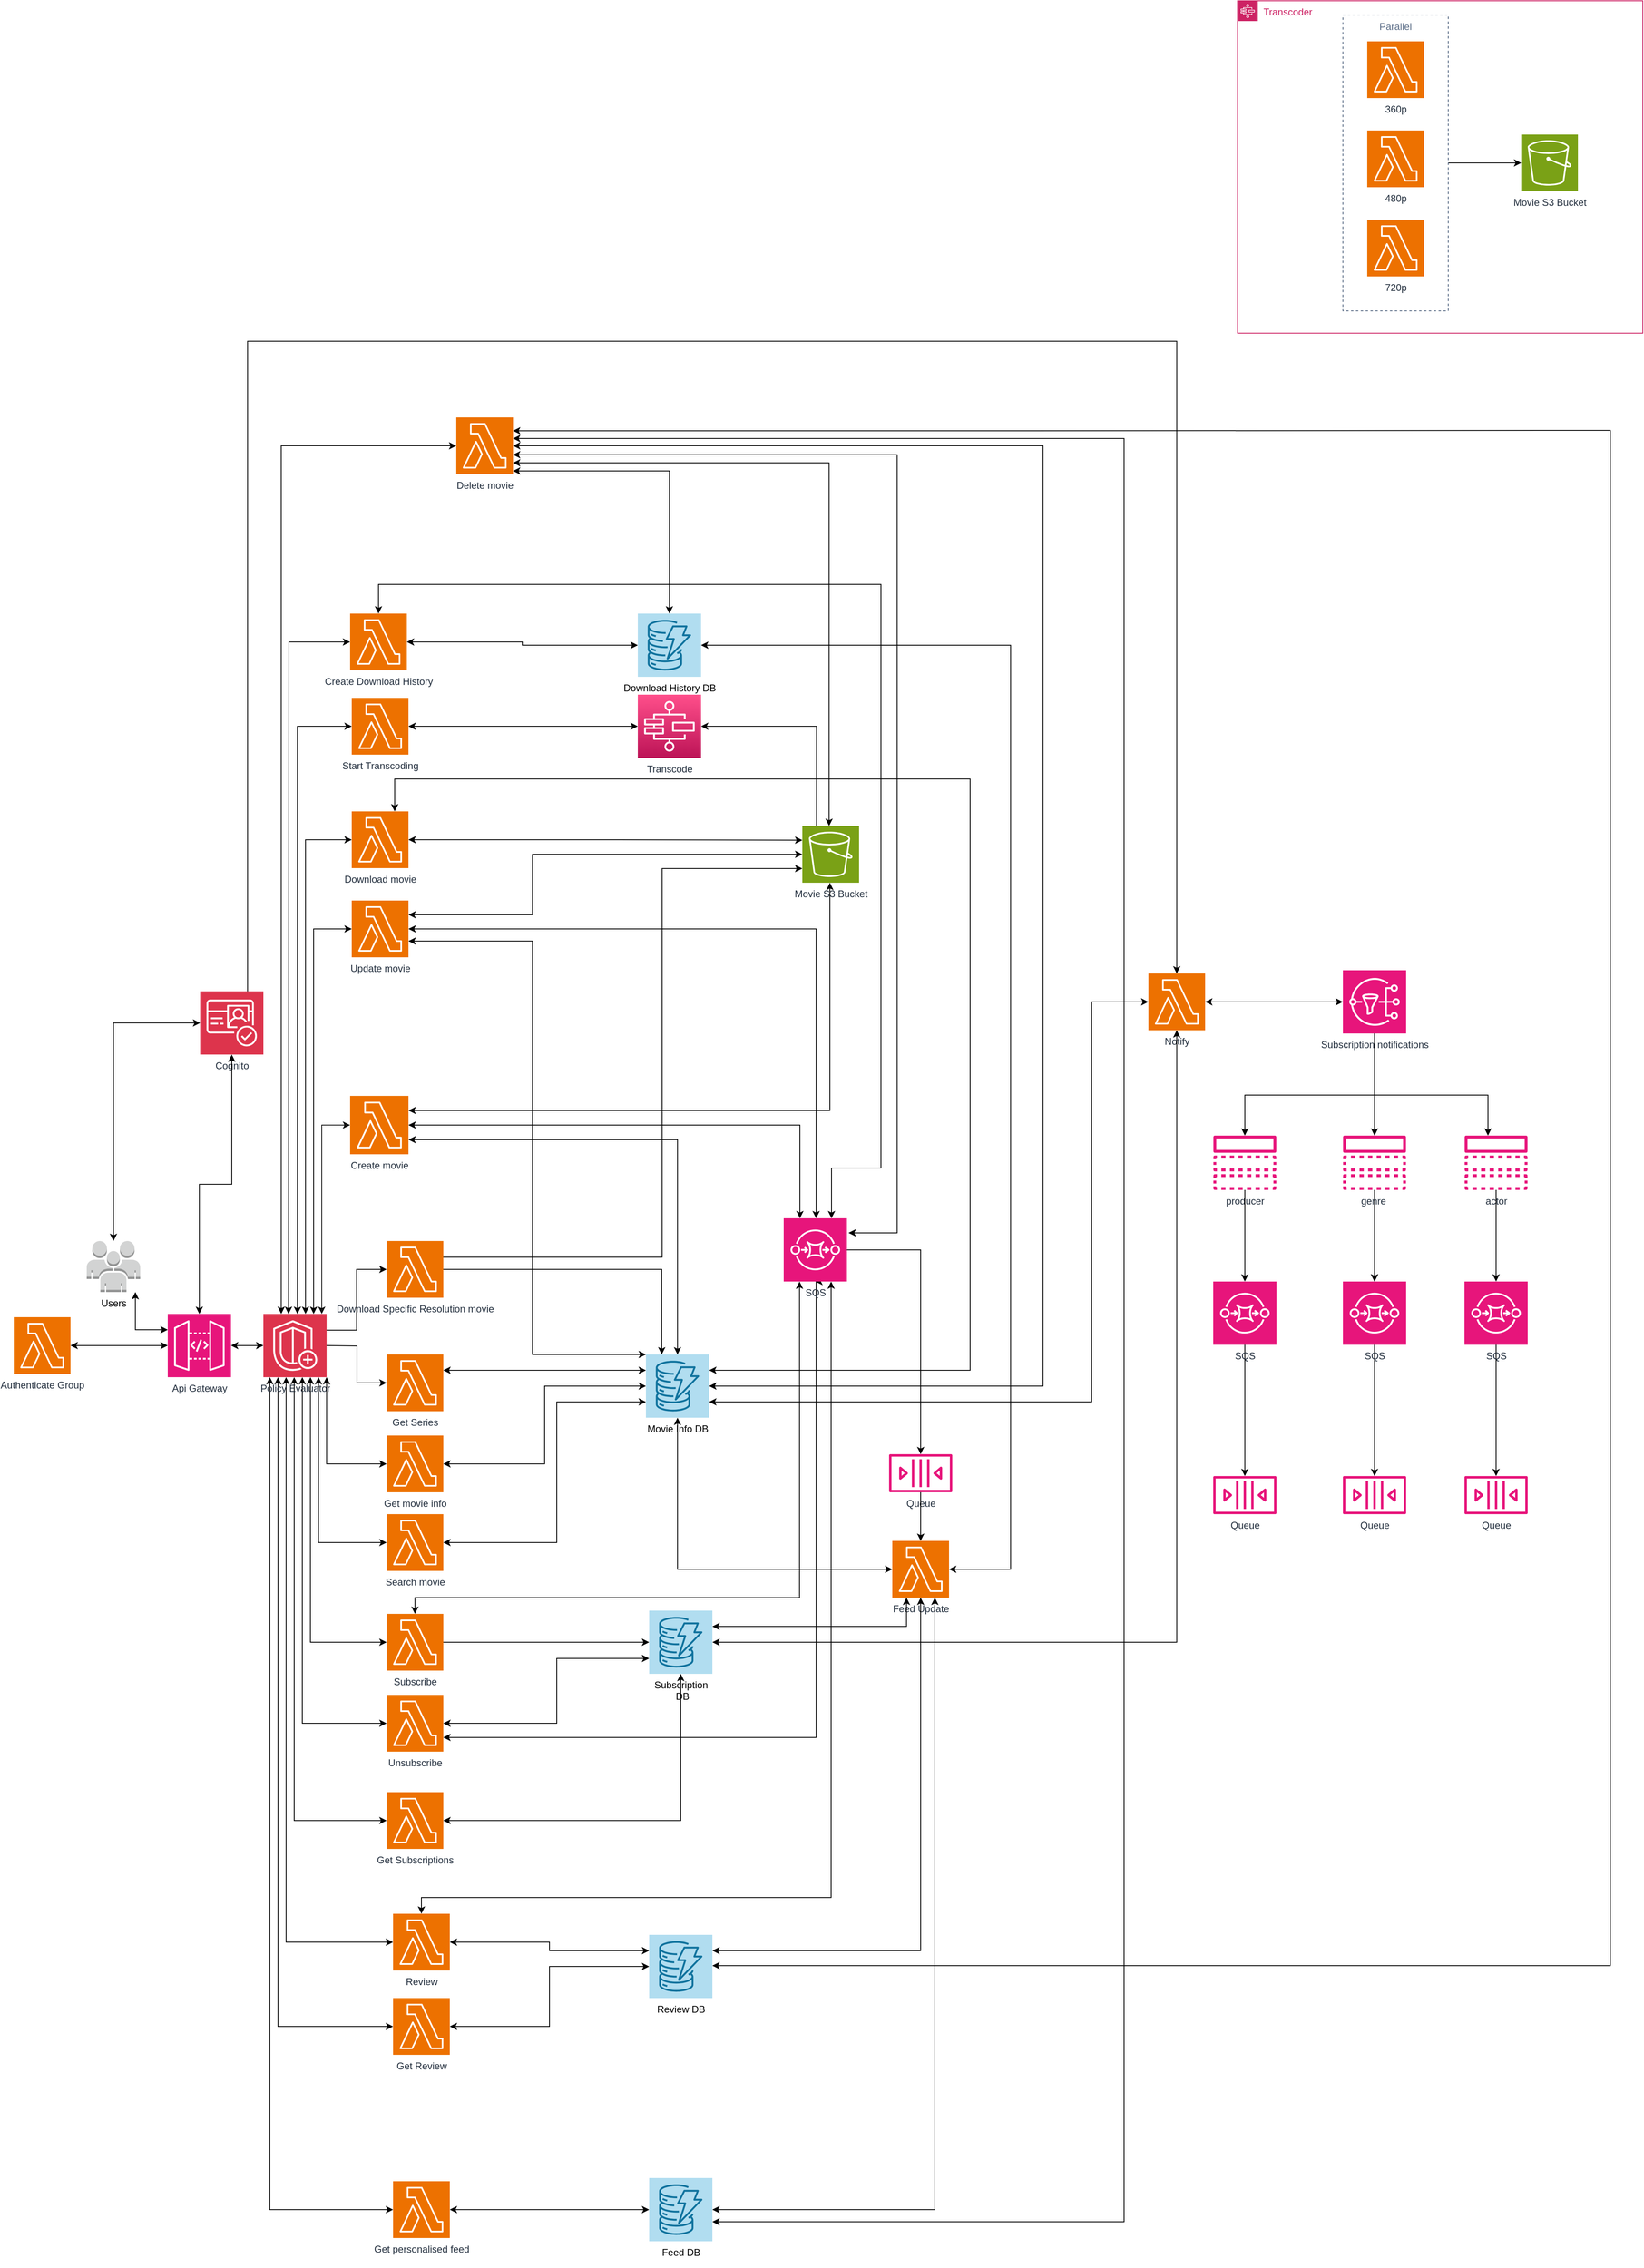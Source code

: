 <mxfile version="24.5.1" type="device">
  <diagram name="Page-1" id="I3D8JdV4a1cfTuDe-Ou9">
    <mxGraphModel dx="4753" dy="3178" grid="1" gridSize="10" guides="1" tooltips="1" connect="1" arrows="1" fold="1" page="1" pageScale="1" pageWidth="850" pageHeight="1100" math="0" shadow="0">
      <root>
        <mxCell id="0" />
        <mxCell id="1" parent="0" />
        <mxCell id="AcMXBGsKMKyD5ggL8cvy-1" style="edgeStyle=orthogonalEdgeStyle;rounded=0;orthogonalLoop=1;jettySize=auto;html=1;exitX=1;exitY=0.25;exitDx=0;exitDy=0;exitPerimeter=0;startArrow=classic;startFill=1;" parent="1" source="AcMXBGsKMKyD5ggL8cvy-3" target="AcMXBGsKMKyD5ggL8cvy-9" edge="1">
          <mxGeometry relative="1" as="geometry">
            <Array as="points">
              <mxPoint x="167" y="399" />
            </Array>
            <mxPoint x="167.0" y="381" as="sourcePoint" />
          </mxGeometry>
        </mxCell>
        <mxCell id="AcMXBGsKMKyD5ggL8cvy-3" value="Create movie" style="sketch=0;points=[[0,0,0],[0.25,0,0],[0.5,0,0],[0.75,0,0],[1,0,0],[0,1,0],[0.25,1,0],[0.5,1,0],[0.75,1,0],[1,1,0],[0,0.25,0],[0,0.5,0],[0,0.75,0],[1,0.25,0],[1,0.5,0],[1,0.75,0]];outlineConnect=0;fontColor=#232F3E;fillColor=#ED7100;strokeColor=#ffffff;dashed=0;verticalLabelPosition=bottom;verticalAlign=top;align=center;html=1;fontSize=12;fontStyle=0;aspect=fixed;shape=mxgraph.aws4.resourceIcon;resIcon=mxgraph.aws4.lambda;" parent="1" vertex="1">
          <mxGeometry x="-425" y="381" width="72" height="72" as="geometry" />
        </mxCell>
        <mxCell id="AcMXBGsKMKyD5ggL8cvy-5" value="Download movie" style="sketch=0;points=[[0,0,0],[0.25,0,0],[0.5,0,0],[0.75,0,0],[1,0,0],[0,1,0],[0.25,1,0],[0.5,1,0],[0.75,1,0],[1,1,0],[0,0.25,0],[0,0.5,0],[0,0.75,0],[1,0.25,0],[1,0.5,0],[1,0.75,0]];outlineConnect=0;fontColor=#232F3E;fillColor=#ED7100;strokeColor=#ffffff;dashed=0;verticalLabelPosition=bottom;verticalAlign=top;align=center;html=1;fontSize=12;fontStyle=0;aspect=fixed;shape=mxgraph.aws4.resourceIcon;resIcon=mxgraph.aws4.lambda;" parent="1" vertex="1">
          <mxGeometry x="-423" y="30" width="70" height="70" as="geometry" />
        </mxCell>
        <mxCell id="AcMXBGsKMKyD5ggL8cvy-6" value="Delete movie" style="sketch=0;points=[[0,0,0],[0.25,0,0],[0.5,0,0],[0.75,0,0],[1,0,0],[0,1,0],[0.25,1,0],[0.5,1,0],[0.75,1,0],[1,1,0],[0,0.25,0],[0,0.5,0],[0,0.75,0],[1,0.25,0],[1,0.5,0],[1,0.75,0]];outlineConnect=0;fontColor=#232F3E;fillColor=#ED7100;strokeColor=#ffffff;dashed=0;verticalLabelPosition=bottom;verticalAlign=top;align=center;html=1;fontSize=12;fontStyle=0;aspect=fixed;shape=mxgraph.aws4.resourceIcon;resIcon=mxgraph.aws4.lambda;" parent="1" vertex="1">
          <mxGeometry x="-294" y="-456" width="70" height="70" as="geometry" />
        </mxCell>
        <mxCell id="AcMXBGsKMKyD5ggL8cvy-7" value="Search movie" style="sketch=0;points=[[0,0,0],[0.25,0,0],[0.5,0,0],[0.75,0,0],[1,0,0],[0,1,0],[0.25,1,0],[0.5,1,0],[0.75,1,0],[1,1,0],[0,0.25,0],[0,0.5,0],[0,0.75,0],[1,0.25,0],[1,0.5,0],[1,0.75,0]];outlineConnect=0;fontColor=#232F3E;fillColor=#ED7100;strokeColor=#ffffff;dashed=0;verticalLabelPosition=bottom;verticalAlign=top;align=center;html=1;fontSize=12;fontStyle=0;aspect=fixed;shape=mxgraph.aws4.resourceIcon;resIcon=mxgraph.aws4.lambda;" parent="1" vertex="1">
          <mxGeometry x="-380" y="897" width="70" height="70" as="geometry" />
        </mxCell>
        <mxCell id="AcMXBGsKMKyD5ggL8cvy-8" style="edgeStyle=orthogonalEdgeStyle;rounded=0;orthogonalLoop=1;jettySize=auto;html=1;entryX=1;entryY=0.5;entryDx=0;entryDy=0;entryPerimeter=0;exitX=0.25;exitY=0;exitDx=0;exitDy=0;exitPerimeter=0;" parent="1" source="AcMXBGsKMKyD5ggL8cvy-9" target="AcMXBGsKMKyD5ggL8cvy-64" edge="1">
          <mxGeometry relative="1" as="geometry">
            <Array as="points" />
          </mxGeometry>
        </mxCell>
        <mxCell id="AcMXBGsKMKyD5ggL8cvy-9" value="Movie S3 Bucket&lt;div&gt;&lt;br&gt;&lt;/div&gt;" style="sketch=0;points=[[0,0,0],[0.25,0,0],[0.5,0,0],[0.75,0,0],[1,0,0],[0,1,0],[0.25,1,0],[0.5,1,0],[0.75,1,0],[1,1,0],[0,0.25,0],[0,0.5,0],[0,0.75,0],[1,0.25,0],[1,0.5,0],[1,0.75,0]];outlineConnect=0;fontColor=#232F3E;fillColor=#7AA116;strokeColor=#ffffff;dashed=0;verticalLabelPosition=bottom;verticalAlign=top;align=center;html=1;fontSize=12;fontStyle=0;aspect=fixed;shape=mxgraph.aws4.resourceIcon;resIcon=mxgraph.aws4.s3;" parent="1" vertex="1">
          <mxGeometry x="133" y="48" width="70" height="70" as="geometry" />
        </mxCell>
        <mxCell id="AcMXBGsKMKyD5ggL8cvy-10" style="edgeStyle=orthogonalEdgeStyle;rounded=0;orthogonalLoop=1;jettySize=auto;html=1;startArrow=classic;startFill=1;" parent="1" source="AcMXBGsKMKyD5ggL8cvy-11" target="AcMXBGsKMKyD5ggL8cvy-17" edge="1">
          <mxGeometry relative="1" as="geometry" />
        </mxCell>
        <mxCell id="AcMXBGsKMKyD5ggL8cvy-11" value="&lt;div&gt;Cognito&lt;/div&gt;" style="sketch=0;points=[[0,0,0],[0.25,0,0],[0.5,0,0],[0.75,0,0],[1,0,0],[0,1,0],[0.25,1,0],[0.5,1,0],[0.75,1,0],[1,1,0],[0,0.25,0],[0,0.5,0],[0,0.75,0],[1,0.25,0],[1,0.5,0],[1,0.75,0]];outlineConnect=0;fontColor=#232F3E;fillColor=#DD344C;strokeColor=#ffffff;dashed=0;verticalLabelPosition=bottom;verticalAlign=top;align=center;html=1;fontSize=12;fontStyle=0;aspect=fixed;shape=mxgraph.aws4.resourceIcon;resIcon=mxgraph.aws4.cognito;" parent="1" vertex="1">
          <mxGeometry x="-610" y="252" width="78" height="78" as="geometry" />
        </mxCell>
        <mxCell id="AcMXBGsKMKyD5ggL8cvy-12" value="Movie Info DB" style="sketch=0;points=[[0,0,0],[0.25,0,0],[0.5,0,0],[0.75,0,0],[1,0,0],[0,1,0],[0.25,1,0],[0.5,1,0],[0.75,1,0],[1,1,0],[0,0.25,0],[0,0.5,0],[0,0.75,0],[1,0.25,0],[1,0.5,0],[1,0.75,0]];outlineConnect=0;fillColor=#b1ddf0;strokeColor=#10739e;dashed=0;verticalLabelPosition=bottom;verticalAlign=top;align=center;html=1;fontSize=12;fontStyle=0;aspect=fixed;shape=mxgraph.aws4.resourceIcon;resIcon=mxgraph.aws4.dynamodb;" parent="1" vertex="1">
          <mxGeometry x="-60" y="700" width="78" height="78" as="geometry" />
        </mxCell>
        <mxCell id="AcMXBGsKMKyD5ggL8cvy-13" style="edgeStyle=orthogonalEdgeStyle;rounded=0;orthogonalLoop=1;jettySize=auto;html=1;startArrow=classic;startFill=1;exitX=0;exitY=0.25;exitDx=0;exitDy=0;exitPerimeter=0;" parent="1" source="WRyFRH3_CH7toAdwwy51-5" target="AcMXBGsKMKyD5ggL8cvy-17" edge="1">
          <mxGeometry relative="1" as="geometry">
            <Array as="points">
              <mxPoint x="-690" y="670" />
            </Array>
            <mxPoint x="-530" y="650" as="sourcePoint" />
          </mxGeometry>
        </mxCell>
        <mxCell id="AcMXBGsKMKyD5ggL8cvy-14" style="edgeStyle=orthogonalEdgeStyle;rounded=0;orthogonalLoop=1;jettySize=auto;html=1;opacity=90;startArrow=classic;startFill=1;" parent="1" source="AcMXBGsKMKyD5ggL8cvy-3" edge="1">
          <mxGeometry relative="1" as="geometry">
            <mxPoint x="-320" y="360" as="sourcePoint" />
            <Array as="points">
              <mxPoint x="-460" y="417" />
            </Array>
            <mxPoint x="-460" y="650" as="targetPoint" />
          </mxGeometry>
        </mxCell>
        <mxCell id="AcMXBGsKMKyD5ggL8cvy-16" style="edgeStyle=orthogonalEdgeStyle;rounded=0;orthogonalLoop=1;jettySize=auto;html=1;startArrow=classic;startFill=1;exitX=0.5;exitY=0;exitDx=0;exitDy=0;exitPerimeter=0;" parent="1" source="WRyFRH3_CH7toAdwwy51-5" target="AcMXBGsKMKyD5ggL8cvy-11" edge="1">
          <mxGeometry relative="1" as="geometry">
            <Array as="points">
              <mxPoint x="-611" y="490" />
              <mxPoint x="-571" y="490" />
            </Array>
            <mxPoint x="-510" y="650" as="sourcePoint" />
          </mxGeometry>
        </mxCell>
        <mxCell id="AcMXBGsKMKyD5ggL8cvy-17" value="Users" style="outlineConnect=0;dashed=0;verticalLabelPosition=bottom;verticalAlign=top;align=center;html=1;shape=mxgraph.aws3.users;fillColor=#D2D3D3;gradientColor=none;" parent="1" vertex="1">
          <mxGeometry x="-750" y="560" width="66" height="63" as="geometry" />
        </mxCell>
        <mxCell id="AcMXBGsKMKyD5ggL8cvy-18" value="Subscribe" style="sketch=0;points=[[0,0,0],[0.25,0,0],[0.5,0,0],[0.75,0,0],[1,0,0],[0,1,0],[0.25,1,0],[0.5,1,0],[0.75,1,0],[1,1,0],[0,0.25,0],[0,0.5,0],[0,0.75,0],[1,0.25,0],[1,0.5,0],[1,0.75,0]];outlineConnect=0;fontColor=#232F3E;fillColor=#ED7100;strokeColor=#ffffff;dashed=0;verticalLabelPosition=bottom;verticalAlign=top;align=center;html=1;fontSize=12;fontStyle=0;aspect=fixed;shape=mxgraph.aws4.resourceIcon;resIcon=mxgraph.aws4.lambda;" parent="1" vertex="1">
          <mxGeometry x="-380" y="1020" width="70" height="70" as="geometry" />
        </mxCell>
        <mxCell id="9bkTHW58yHg_swuE8ucZ-21" style="edgeStyle=orthogonalEdgeStyle;rounded=0;orthogonalLoop=1;jettySize=auto;html=1;exitX=1;exitY=0.75;exitDx=0;exitDy=0;exitPerimeter=0;entryX=0.5;entryY=1;entryDx=0;entryDy=0;entryPerimeter=0;startArrow=classic;startFill=1;" parent="1" source="AcMXBGsKMKyD5ggL8cvy-19" target="9bkTHW58yHg_swuE8ucZ-5" edge="1">
          <mxGeometry relative="1" as="geometry">
            <mxPoint x="340" y="950" as="targetPoint" />
            <Array as="points">
              <mxPoint x="150" y="1173" />
            </Array>
          </mxGeometry>
        </mxCell>
        <mxCell id="AcMXBGsKMKyD5ggL8cvy-19" value="Unsubscribe" style="sketch=0;points=[[0,0,0],[0.25,0,0],[0.5,0,0],[0.75,0,0],[1,0,0],[0,1,0],[0.25,1,0],[0.5,1,0],[0.75,1,0],[1,1,0],[0,0.25,0],[0,0.5,0],[0,0.75,0],[1,0.25,0],[1,0.5,0],[1,0.75,0]];outlineConnect=0;fontColor=#232F3E;fillColor=#ED7100;strokeColor=#ffffff;dashed=0;verticalLabelPosition=bottom;verticalAlign=top;align=center;html=1;fontSize=12;fontStyle=0;aspect=fixed;shape=mxgraph.aws4.resourceIcon;resIcon=mxgraph.aws4.lambda;" parent="1" vertex="1">
          <mxGeometry x="-380" y="1120" width="70" height="70" as="geometry" />
        </mxCell>
        <mxCell id="AcMXBGsKMKyD5ggL8cvy-20" value="Get movie info" style="sketch=0;points=[[0,0,0],[0.25,0,0],[0.5,0,0],[0.75,0,0],[1,0,0],[0,1,0],[0.25,1,0],[0.5,1,0],[0.75,1,0],[1,1,0],[0,0.25,0],[0,0.5,0],[0,0.75,0],[1,0.25,0],[1,0.5,0],[1,0.75,0]];outlineConnect=0;fontColor=#232F3E;fillColor=#ED7100;strokeColor=#ffffff;dashed=0;verticalLabelPosition=bottom;verticalAlign=top;align=center;html=1;fontSize=12;fontStyle=0;aspect=fixed;shape=mxgraph.aws4.resourceIcon;resIcon=mxgraph.aws4.lambda;" parent="1" vertex="1">
          <mxGeometry x="-380" y="800" width="70" height="70" as="geometry" />
        </mxCell>
        <mxCell id="AcMXBGsKMKyD5ggL8cvy-21" value="Review" style="sketch=0;points=[[0,0,0],[0.25,0,0],[0.5,0,0],[0.75,0,0],[1,0,0],[0,1,0],[0.25,1,0],[0.5,1,0],[0.75,1,0],[1,1,0],[0,0.25,0],[0,0.5,0],[0,0.75,0],[1,0.25,0],[1,0.5,0],[1,0.75,0]];outlineConnect=0;fontColor=#232F3E;fillColor=#ED7100;strokeColor=#ffffff;dashed=0;verticalLabelPosition=bottom;verticalAlign=top;align=center;html=1;fontSize=12;fontStyle=0;aspect=fixed;shape=mxgraph.aws4.resourceIcon;resIcon=mxgraph.aws4.lambda;" parent="1" vertex="1">
          <mxGeometry x="-372" y="1390" width="70" height="70" as="geometry" />
        </mxCell>
        <mxCell id="AcMXBGsKMKyD5ggL8cvy-22" value="Get personalised feed&lt;div&gt;&lt;br&gt;&lt;/div&gt;" style="sketch=0;points=[[0,0,0],[0.25,0,0],[0.5,0,0],[0.75,0,0],[1,0,0],[0,1,0],[0.25,1,0],[0.5,1,0],[0.75,1,0],[1,1,0],[0,0.25,0],[0,0.5,0],[0,0.75,0],[1,0.25,0],[1,0.5,0],[1,0.75,0]];outlineConnect=0;fontColor=#232F3E;fillColor=#ED7100;strokeColor=#ffffff;dashed=0;verticalLabelPosition=bottom;verticalAlign=top;align=center;html=1;fontSize=12;fontStyle=0;aspect=fixed;shape=mxgraph.aws4.resourceIcon;resIcon=mxgraph.aws4.lambda;" parent="1" vertex="1">
          <mxGeometry x="-372" y="1720" width="70" height="70" as="geometry" />
        </mxCell>
        <mxCell id="AcMXBGsKMKyD5ggL8cvy-25" value="Subscription&lt;div&gt;&amp;nbsp;DB&lt;/div&gt;" style="sketch=0;points=[[0,0,0],[0.25,0,0],[0.5,0,0],[0.75,0,0],[1,0,0],[0,1,0],[0.25,1,0],[0.5,1,0],[0.75,1,0],[1,1,0],[0,0.25,0],[0,0.5,0],[0,0.75,0],[1,0.25,0],[1,0.5,0],[1,0.75,0]];outlineConnect=0;fillColor=#b1ddf0;strokeColor=#10739e;dashed=0;verticalLabelPosition=bottom;verticalAlign=top;align=center;html=1;fontSize=12;fontStyle=0;aspect=fixed;shape=mxgraph.aws4.resourceIcon;resIcon=mxgraph.aws4.dynamodb;" parent="1" vertex="1">
          <mxGeometry x="-56" y="1016" width="78" height="78" as="geometry" />
        </mxCell>
        <mxCell id="AcMXBGsKMKyD5ggL8cvy-26" value="Download History DB" style="sketch=0;points=[[0,0,0],[0.25,0,0],[0.5,0,0],[0.75,0,0],[1,0,0],[0,1,0],[0.25,1,0],[0.5,1,0],[0.75,1,0],[1,1,0],[0,0.25,0],[0,0.5,0],[0,0.75,0],[1,0.25,0],[1,0.5,0],[1,0.75,0]];outlineConnect=0;fillColor=#b1ddf0;strokeColor=#10739e;dashed=0;verticalLabelPosition=bottom;verticalAlign=top;align=center;html=1;fontSize=12;fontStyle=0;aspect=fixed;shape=mxgraph.aws4.resourceIcon;resIcon=mxgraph.aws4.dynamodb;" parent="1" vertex="1">
          <mxGeometry x="-70" y="-214" width="78" height="78" as="geometry" />
        </mxCell>
        <mxCell id="AcMXBGsKMKyD5ggL8cvy-27" value="Review DB" style="sketch=0;points=[[0,0,0],[0.25,0,0],[0.5,0,0],[0.75,0,0],[1,0,0],[0,1,0],[0.25,1,0],[0.5,1,0],[0.75,1,0],[1,1,0],[0,0.25,0],[0,0.5,0],[0,0.75,0],[1,0.25,0],[1,0.5,0],[1,0.75,0]];outlineConnect=0;fillColor=#b1ddf0;strokeColor=#10739e;dashed=0;verticalLabelPosition=bottom;verticalAlign=top;align=center;html=1;fontSize=12;fontStyle=0;aspect=fixed;shape=mxgraph.aws4.resourceIcon;resIcon=mxgraph.aws4.dynamodb;" parent="1" vertex="1">
          <mxGeometry x="-56" y="1416" width="78" height="78" as="geometry" />
        </mxCell>
        <mxCell id="AcMXBGsKMKyD5ggL8cvy-28" style="edgeStyle=orthogonalEdgeStyle;rounded=0;orthogonalLoop=1;jettySize=auto;html=1;entryX=0;entryY=0.5;entryDx=0;entryDy=0;entryPerimeter=0;startArrow=classic;startFill=1;exitX=1;exitY=1;exitDx=0;exitDy=0;exitPerimeter=0;" parent="1" edge="1">
          <mxGeometry relative="1" as="geometry">
            <Array as="points">
              <mxPoint x="-454" y="835" />
            </Array>
            <mxPoint x="-454" y="728.0" as="sourcePoint" />
            <mxPoint x="-380" y="835" as="targetPoint" />
          </mxGeometry>
        </mxCell>
        <mxCell id="AcMXBGsKMKyD5ggL8cvy-29" style="edgeStyle=orthogonalEdgeStyle;rounded=0;orthogonalLoop=1;jettySize=auto;html=1;entryX=1;entryY=0.5;entryDx=0;entryDy=0;entryPerimeter=0;startArrow=classic;startFill=1;" parent="1" source="AcMXBGsKMKyD5ggL8cvy-12" target="AcMXBGsKMKyD5ggL8cvy-20" edge="1">
          <mxGeometry relative="1" as="geometry" />
        </mxCell>
        <mxCell id="AcMXBGsKMKyD5ggL8cvy-30" style="edgeStyle=orthogonalEdgeStyle;rounded=0;orthogonalLoop=1;jettySize=auto;html=1;entryX=0;entryY=0.5;entryDx=0;entryDy=0;entryPerimeter=0;startArrow=classic;startFill=1;" parent="1" target="AcMXBGsKMKyD5ggL8cvy-19" edge="1">
          <mxGeometry relative="1" as="geometry">
            <Array as="points">
              <mxPoint x="-484" y="1155" />
            </Array>
            <mxPoint x="-484" y="728.0" as="sourcePoint" />
            <mxPoint x="-384" y="1155" as="targetPoint" />
          </mxGeometry>
        </mxCell>
        <mxCell id="AcMXBGsKMKyD5ggL8cvy-31" style="edgeStyle=orthogonalEdgeStyle;rounded=0;orthogonalLoop=1;jettySize=auto;html=1;startArrow=classic;startFill=1;entryX=0;entryY=0.75;entryDx=0;entryDy=0;entryPerimeter=0;" parent="1" source="AcMXBGsKMKyD5ggL8cvy-19" target="AcMXBGsKMKyD5ggL8cvy-25" edge="1">
          <mxGeometry relative="1" as="geometry">
            <mxPoint x="-70" y="1335" as="targetPoint" />
            <Array as="points">
              <mxPoint x="-170" y="1155" />
              <mxPoint x="-170" y="1075" />
              <mxPoint x="-56" y="1075" />
            </Array>
          </mxGeometry>
        </mxCell>
        <mxCell id="AcMXBGsKMKyD5ggL8cvy-32" style="edgeStyle=orthogonalEdgeStyle;rounded=0;orthogonalLoop=1;jettySize=auto;html=1;entryX=0;entryY=0.5;entryDx=0;entryDy=0;entryPerimeter=0;startArrow=classic;startFill=1;" parent="1" target="AcMXBGsKMKyD5ggL8cvy-18" edge="1">
          <mxGeometry relative="1" as="geometry">
            <Array as="points">
              <mxPoint x="-474" y="1055" />
            </Array>
            <mxPoint x="-474" y="728.0" as="sourcePoint" />
            <mxPoint x="-384" y="1055" as="targetPoint" />
          </mxGeometry>
        </mxCell>
        <mxCell id="AcMXBGsKMKyD5ggL8cvy-34" style="edgeStyle=orthogonalEdgeStyle;rounded=0;orthogonalLoop=1;jettySize=auto;html=1;" parent="1" source="AcMXBGsKMKyD5ggL8cvy-18" target="AcMXBGsKMKyD5ggL8cvy-25" edge="1">
          <mxGeometry relative="1" as="geometry">
            <Array as="points">
              <mxPoint x="-180" y="1055" />
              <mxPoint x="-180" y="1055" />
            </Array>
            <mxPoint x="-60" y="1055" as="targetPoint" />
          </mxGeometry>
        </mxCell>
        <mxCell id="AcMXBGsKMKyD5ggL8cvy-35" style="edgeStyle=orthogonalEdgeStyle;rounded=0;orthogonalLoop=1;jettySize=auto;html=1;entryX=0;entryY=0.5;entryDx=0;entryDy=0;entryPerimeter=0;startArrow=classic;startFill=1;" parent="1" target="9bkTHW58yHg_swuE8ucZ-27" edge="1">
          <mxGeometry relative="1" as="geometry">
            <Array as="points">
              <mxPoint x="-514" y="1529" />
            </Array>
            <mxPoint x="-514" y="728.0" as="sourcePoint" />
            <mxPoint x="-376" y="1515" as="targetPoint" />
          </mxGeometry>
        </mxCell>
        <mxCell id="AcMXBGsKMKyD5ggL8cvy-36" style="edgeStyle=orthogonalEdgeStyle;rounded=0;orthogonalLoop=1;jettySize=auto;html=1;entryX=0;entryY=0.25;entryDx=0;entryDy=0;entryPerimeter=0;startArrow=classic;startFill=1;" parent="1" source="AcMXBGsKMKyD5ggL8cvy-21" target="AcMXBGsKMKyD5ggL8cvy-27" edge="1">
          <mxGeometry relative="1" as="geometry" />
        </mxCell>
        <mxCell id="AcMXBGsKMKyD5ggL8cvy-37" style="edgeStyle=orthogonalEdgeStyle;rounded=0;orthogonalLoop=1;jettySize=auto;html=1;entryX=0;entryY=0.5;entryDx=0;entryDy=0;entryPerimeter=0;startArrow=classic;startFill=1;" parent="1" target="AcMXBGsKMKyD5ggL8cvy-7" edge="1">
          <mxGeometry relative="1" as="geometry">
            <Array as="points">
              <mxPoint x="-464" y="932" />
            </Array>
            <mxPoint x="-464" y="728.0" as="sourcePoint" />
            <mxPoint x="-384" y="932" as="targetPoint" />
          </mxGeometry>
        </mxCell>
        <mxCell id="AcMXBGsKMKyD5ggL8cvy-38" style="edgeStyle=orthogonalEdgeStyle;rounded=0;orthogonalLoop=1;jettySize=auto;html=1;entryX=0;entryY=0.75;entryDx=0;entryDy=0;entryPerimeter=0;startArrow=classic;startFill=1;" parent="1" source="AcMXBGsKMKyD5ggL8cvy-7" target="AcMXBGsKMKyD5ggL8cvy-12" edge="1">
          <mxGeometry relative="1" as="geometry">
            <Array as="points">
              <mxPoint x="-170" y="932" />
              <mxPoint x="-170" y="759" />
            </Array>
          </mxGeometry>
        </mxCell>
        <mxCell id="AcMXBGsKMKyD5ggL8cvy-39" value="Update movie" style="sketch=0;points=[[0,0,0],[0.25,0,0],[0.5,0,0],[0.75,0,0],[1,0,0],[0,1,0],[0.25,1,0],[0.5,1,0],[0.75,1,0],[1,1,0],[0,0.25,0],[0,0.5,0],[0,0.75,0],[1,0.25,0],[1,0.5,0],[1,0.75,0]];outlineConnect=0;fontColor=#232F3E;fillColor=#ED7100;strokeColor=#ffffff;dashed=0;verticalLabelPosition=bottom;verticalAlign=top;align=center;html=1;fontSize=12;fontStyle=0;aspect=fixed;shape=mxgraph.aws4.resourceIcon;resIcon=mxgraph.aws4.lambda;" parent="1" vertex="1">
          <mxGeometry x="-423" y="140" width="70" height="70" as="geometry" />
        </mxCell>
        <mxCell id="AcMXBGsKMKyD5ggL8cvy-40" style="edgeStyle=orthogonalEdgeStyle;rounded=0;orthogonalLoop=1;jettySize=auto;html=1;entryX=0;entryY=0.5;entryDx=0;entryDy=0;entryPerimeter=0;startArrow=classic;startFill=1;" parent="1" target="AcMXBGsKMKyD5ggL8cvy-39" edge="1">
          <mxGeometry relative="1" as="geometry">
            <Array as="points">
              <mxPoint x="-470" y="175" />
            </Array>
            <mxPoint x="-470" y="650" as="sourcePoint" />
          </mxGeometry>
        </mxCell>
        <mxCell id="AcMXBGsKMKyD5ggL8cvy-42" style="edgeStyle=orthogonalEdgeStyle;rounded=0;orthogonalLoop=1;jettySize=auto;html=1;entryX=0;entryY=0;entryDx=0;entryDy=0;entryPerimeter=0;startArrow=classic;startFill=1;" parent="1" source="AcMXBGsKMKyD5ggL8cvy-39" target="AcMXBGsKMKyD5ggL8cvy-12" edge="1">
          <mxGeometry relative="1" as="geometry">
            <Array as="points">
              <mxPoint x="-200" y="190" />
              <mxPoint x="-200" y="700" />
            </Array>
          </mxGeometry>
        </mxCell>
        <mxCell id="AcMXBGsKMKyD5ggL8cvy-45" style="edgeStyle=orthogonalEdgeStyle;rounded=0;orthogonalLoop=1;jettySize=auto;html=1;exitX=1;exitY=0.75;exitDx=0;exitDy=0;exitPerimeter=0;entryX=0.5;entryY=0;entryDx=0;entryDy=0;entryPerimeter=0;startArrow=classic;startFill=1;" parent="1" source="AcMXBGsKMKyD5ggL8cvy-3" target="AcMXBGsKMKyD5ggL8cvy-12" edge="1">
          <mxGeometry relative="1" as="geometry">
            <mxPoint x="-21" y="623" as="sourcePoint" />
          </mxGeometry>
        </mxCell>
        <mxCell id="AcMXBGsKMKyD5ggL8cvy-47" style="edgeStyle=orthogonalEdgeStyle;rounded=0;orthogonalLoop=1;jettySize=auto;html=1;entryX=0;entryY=0.5;entryDx=0;entryDy=0;entryPerimeter=0;startArrow=classic;startFill=1;" parent="1" target="AcMXBGsKMKyD5ggL8cvy-5" edge="1">
          <mxGeometry relative="1" as="geometry">
            <Array as="points">
              <mxPoint x="-480" y="65" />
            </Array>
            <mxPoint x="-480" y="650" as="sourcePoint" />
          </mxGeometry>
        </mxCell>
        <mxCell id="AcMXBGsKMKyD5ggL8cvy-50" style="edgeStyle=orthogonalEdgeStyle;rounded=0;orthogonalLoop=1;jettySize=auto;html=1;startArrow=classic;startFill=1;" parent="1" target="AcMXBGsKMKyD5ggL8cvy-9" edge="1">
          <mxGeometry relative="1" as="geometry">
            <Array as="points">
              <mxPoint x="-224" y="-400" />
              <mxPoint x="166" y="-400" />
            </Array>
            <mxPoint x="-224" y="-400" as="sourcePoint" />
          </mxGeometry>
        </mxCell>
        <mxCell id="AcMXBGsKMKyD5ggL8cvy-51" style="edgeStyle=orthogonalEdgeStyle;rounded=0;orthogonalLoop=1;jettySize=auto;html=1;entryX=1;entryY=0.5;entryDx=0;entryDy=0;entryPerimeter=0;startArrow=classic;startFill=1;exitX=1;exitY=0.5;exitDx=0;exitDy=0;exitPerimeter=0;" parent="1" source="AcMXBGsKMKyD5ggL8cvy-6" target="AcMXBGsKMKyD5ggL8cvy-12" edge="1">
          <mxGeometry relative="1" as="geometry">
            <Array as="points">
              <mxPoint x="430" y="-421" />
              <mxPoint x="430" y="739" />
            </Array>
            <mxPoint x="8" y="-410.0" as="sourcePoint" />
          </mxGeometry>
        </mxCell>
        <mxCell id="AcMXBGsKMKyD5ggL8cvy-52" style="edgeStyle=orthogonalEdgeStyle;rounded=0;orthogonalLoop=1;jettySize=auto;html=1;entryX=1;entryY=0.5;entryDx=0;entryDy=0;entryPerimeter=0;startArrow=classic;startFill=1;exitX=1;exitY=0.25;exitDx=0;exitDy=0;exitPerimeter=0;" parent="1" edge="1">
          <mxGeometry relative="1" as="geometry">
            <Array as="points">
              <mxPoint x="390" y="-440" />
              <mxPoint x="1130" y="-440" />
              <mxPoint x="1130" y="1258" />
            </Array>
            <mxPoint x="-224" y="-439.5" as="sourcePoint" />
            <mxPoint x="22" y="1454.0" as="targetPoint" />
          </mxGeometry>
        </mxCell>
        <mxCell id="AcMXBGsKMKyD5ggL8cvy-53" style="edgeStyle=orthogonalEdgeStyle;rounded=0;orthogonalLoop=1;jettySize=auto;html=1;entryX=0;entryY=0.5;entryDx=0;entryDy=0;entryPerimeter=0;startArrow=classic;startFill=1;exitX=0.5;exitY=0;exitDx=0;exitDy=0;exitPerimeter=0;" parent="1" target="9bkTHW58yHg_swuE8ucZ-2" edge="1">
          <mxGeometry relative="1" as="geometry">
            <Array as="points">
              <mxPoint x="-490" y="-75" />
            </Array>
            <mxPoint x="-490" y="650" as="sourcePoint" />
            <mxPoint x="-420.0" y="-75" as="targetPoint" />
          </mxGeometry>
        </mxCell>
        <mxCell id="AcMXBGsKMKyD5ggL8cvy-54" style="edgeStyle=orthogonalEdgeStyle;rounded=0;orthogonalLoop=1;jettySize=auto;html=1;entryX=0.5;entryY=0;entryDx=0;entryDy=0;entryPerimeter=0;startArrow=classic;startFill=1;exitX=1;exitY=1;exitDx=0;exitDy=0;exitPerimeter=0;" parent="1" target="AcMXBGsKMKyD5ggL8cvy-26" edge="1">
          <mxGeometry relative="1" as="geometry">
            <mxPoint x="-224" y="-390" as="sourcePoint" />
            <Array as="points">
              <mxPoint x="-31" y="-390" />
            </Array>
            <mxPoint x="-31" y="-218" as="targetPoint" />
          </mxGeometry>
        </mxCell>
        <mxCell id="AcMXBGsKMKyD5ggL8cvy-55" style="edgeStyle=orthogonalEdgeStyle;rounded=0;orthogonalLoop=1;jettySize=auto;html=1;entryX=0;entryY=0.5;entryDx=0;entryDy=0;entryPerimeter=0;startArrow=classic;startFill=1;" parent="1" target="AcMXBGsKMKyD5ggL8cvy-22" edge="1">
          <mxGeometry relative="1" as="geometry">
            <Array as="points">
              <mxPoint x="-524" y="1755" />
            </Array>
            <mxPoint x="-524" y="728" as="sourcePoint" />
            <mxPoint x="-376" y="1755" as="targetPoint" />
          </mxGeometry>
        </mxCell>
        <mxCell id="AcMXBGsKMKyD5ggL8cvy-56" style="edgeStyle=orthogonalEdgeStyle;rounded=0;orthogonalLoop=1;jettySize=auto;html=1;exitX=1;exitY=0.5;exitDx=0;exitDy=0;exitPerimeter=0;startArrow=classic;startFill=1;" parent="1" source="AcMXBGsKMKyD5ggL8cvy-57" target="AcMXBGsKMKyD5ggL8cvy-75" edge="1">
          <mxGeometry relative="1" as="geometry" />
        </mxCell>
        <mxCell id="AcMXBGsKMKyD5ggL8cvy-57" value="Notify" style="sketch=0;points=[[0,0,0],[0.25,0,0],[0.5,0,0],[0.75,0,0],[1,0,0],[0,1,0],[0.25,1,0],[0.5,1,0],[0.75,1,0],[1,1,0],[0,0.25,0],[0,0.5,0],[0,0.75,0],[1,0.25,0],[1,0.5,0],[1,0.75,0]];outlineConnect=0;fontColor=#232F3E;fillColor=#ED7100;strokeColor=#ffffff;dashed=0;verticalLabelPosition=bottom;verticalAlign=top;align=center;html=1;fontSize=12;fontStyle=0;aspect=fixed;shape=mxgraph.aws4.resourceIcon;resIcon=mxgraph.aws4.lambda;" parent="1" vertex="1">
          <mxGeometry x="560" y="230" width="70" height="70" as="geometry" />
        </mxCell>
        <mxCell id="AcMXBGsKMKyD5ggL8cvy-60" style="edgeStyle=orthogonalEdgeStyle;rounded=0;orthogonalLoop=1;jettySize=auto;html=1;entryX=0;entryY=0.25;entryDx=0;entryDy=0;entryPerimeter=0;startArrow=classic;startFill=1;" parent="1" source="AcMXBGsKMKyD5ggL8cvy-5" target="AcMXBGsKMKyD5ggL8cvy-9" edge="1">
          <mxGeometry relative="1" as="geometry">
            <mxPoint x="-290" y="5" as="targetPoint" />
          </mxGeometry>
        </mxCell>
        <mxCell id="AcMXBGsKMKyD5ggL8cvy-64" value="Transcode" style="sketch=0;points=[[0,0,0],[0.25,0,0],[0.5,0,0],[0.75,0,0],[1,0,0],[0,1,0],[0.25,1,0],[0.5,1,0],[0.75,1,0],[1,1,0],[0,0.25,0],[0,0.5,0],[0,0.75,0],[1,0.25,0],[1,0.5,0],[1,0.75,0]];outlineConnect=0;fontColor=#232F3E;gradientColor=#FF4F8B;gradientDirection=north;fillColor=#BC1356;strokeColor=#ffffff;dashed=0;verticalLabelPosition=bottom;verticalAlign=top;align=center;html=1;fontSize=12;fontStyle=0;aspect=fixed;shape=mxgraph.aws4.resourceIcon;resIcon=mxgraph.aws4.step_functions;" parent="1" vertex="1">
          <mxGeometry x="-70" y="-114" width="78" height="78" as="geometry" />
        </mxCell>
        <mxCell id="AcMXBGsKMKyD5ggL8cvy-65" value="Transcoder" style="points=[[0,0],[0.25,0],[0.5,0],[0.75,0],[1,0],[1,0.25],[1,0.5],[1,0.75],[1,1],[0.75,1],[0.5,1],[0.25,1],[0,1],[0,0.75],[0,0.5],[0,0.25]];outlineConnect=0;gradientColor=none;html=1;whiteSpace=wrap;fontSize=12;fontStyle=0;container=1;pointerEvents=0;collapsible=0;recursiveResize=0;shape=mxgraph.aws4.group;grIcon=mxgraph.aws4.group_aws_step_functions_workflow;strokeColor=#CD2264;fillColor=none;verticalAlign=top;align=left;spacingLeft=30;fontColor=#CD2264;dashed=0;" parent="1" vertex="1">
          <mxGeometry x="670" y="-970" width="500" height="410" as="geometry" />
        </mxCell>
        <mxCell id="AcMXBGsKMKyD5ggL8cvy-66" value="&lt;div&gt;360p&lt;/div&gt;" style="sketch=0;points=[[0,0,0],[0.25,0,0],[0.5,0,0],[0.75,0,0],[1,0,0],[0,1,0],[0.25,1,0],[0.5,1,0],[0.75,1,0],[1,1,0],[0,0.25,0],[0,0.5,0],[0,0.75,0],[1,0.25,0],[1,0.5,0],[1,0.75,0]];outlineConnect=0;fontColor=#232F3E;fillColor=#ED7100;strokeColor=#ffffff;dashed=0;verticalLabelPosition=bottom;verticalAlign=top;align=center;html=1;fontSize=12;fontStyle=0;aspect=fixed;shape=mxgraph.aws4.resourceIcon;resIcon=mxgraph.aws4.lambda;" parent="AcMXBGsKMKyD5ggL8cvy-65" vertex="1">
          <mxGeometry x="160" y="50" width="70" height="70" as="geometry" />
        </mxCell>
        <mxCell id="AcMXBGsKMKyD5ggL8cvy-67" value="&lt;div&gt;480p&lt;/div&gt;" style="sketch=0;points=[[0,0,0],[0.25,0,0],[0.5,0,0],[0.75,0,0],[1,0,0],[0,1,0],[0.25,1,0],[0.5,1,0],[0.75,1,0],[1,1,0],[0,0.25,0],[0,0.5,0],[0,0.75,0],[1,0.25,0],[1,0.5,0],[1,0.75,0]];outlineConnect=0;fontColor=#232F3E;fillColor=#ED7100;strokeColor=#ffffff;dashed=0;verticalLabelPosition=bottom;verticalAlign=top;align=center;html=1;fontSize=12;fontStyle=0;aspect=fixed;shape=mxgraph.aws4.resourceIcon;resIcon=mxgraph.aws4.lambda;" parent="AcMXBGsKMKyD5ggL8cvy-65" vertex="1">
          <mxGeometry x="160" y="160" width="70" height="70" as="geometry" />
        </mxCell>
        <mxCell id="AcMXBGsKMKyD5ggL8cvy-68" value="&lt;div&gt;720p&lt;/div&gt;" style="sketch=0;points=[[0,0,0],[0.25,0,0],[0.5,0,0],[0.75,0,0],[1,0,0],[0,1,0],[0.25,1,0],[0.5,1,0],[0.75,1,0],[1,1,0],[0,0.25,0],[0,0.5,0],[0,0.75,0],[1,0.25,0],[1,0.5,0],[1,0.75,0]];outlineConnect=0;fontColor=#232F3E;fillColor=#ED7100;strokeColor=#ffffff;dashed=0;verticalLabelPosition=bottom;verticalAlign=top;align=center;html=1;fontSize=12;fontStyle=0;aspect=fixed;shape=mxgraph.aws4.resourceIcon;resIcon=mxgraph.aws4.lambda;" parent="AcMXBGsKMKyD5ggL8cvy-65" vertex="1">
          <mxGeometry x="160" y="270" width="70" height="70" as="geometry" />
        </mxCell>
        <mxCell id="AcMXBGsKMKyD5ggL8cvy-69" value="Movie S3 Bucket&lt;div&gt;&lt;br&gt;&lt;/div&gt;" style="sketch=0;points=[[0,0,0],[0.25,0,0],[0.5,0,0],[0.75,0,0],[1,0,0],[0,1,0],[0.25,1,0],[0.5,1,0],[0.75,1,0],[1,1,0],[0,0.25,0],[0,0.5,0],[0,0.75,0],[1,0.25,0],[1,0.5,0],[1,0.75,0]];outlineConnect=0;fontColor=#232F3E;fillColor=#7AA116;strokeColor=#ffffff;dashed=0;verticalLabelPosition=bottom;verticalAlign=top;align=center;html=1;fontSize=12;fontStyle=0;aspect=fixed;shape=mxgraph.aws4.resourceIcon;resIcon=mxgraph.aws4.s3;" parent="AcMXBGsKMKyD5ggL8cvy-65" vertex="1">
          <mxGeometry x="350" y="165" width="70" height="70" as="geometry" />
        </mxCell>
        <mxCell id="AcMXBGsKMKyD5ggL8cvy-70" style="edgeStyle=orthogonalEdgeStyle;rounded=0;orthogonalLoop=1;jettySize=auto;html=1;exitX=1;exitY=0.5;exitDx=0;exitDy=0;" parent="AcMXBGsKMKyD5ggL8cvy-65" source="AcMXBGsKMKyD5ggL8cvy-71" target="AcMXBGsKMKyD5ggL8cvy-69" edge="1">
          <mxGeometry relative="1" as="geometry" />
        </mxCell>
        <mxCell id="AcMXBGsKMKyD5ggL8cvy-71" value="Parallel" style="fillColor=none;strokeColor=#5A6C86;dashed=1;verticalAlign=top;fontStyle=0;fontColor=#5A6C86;whiteSpace=wrap;html=1;" parent="AcMXBGsKMKyD5ggL8cvy-65" vertex="1">
          <mxGeometry x="130" y="17.5" width="130" height="365" as="geometry" />
        </mxCell>
        <mxCell id="AcMXBGsKMKyD5ggL8cvy-72" style="edgeStyle=orthogonalEdgeStyle;rounded=0;orthogonalLoop=1;jettySize=auto;html=1;" parent="1" source="AcMXBGsKMKyD5ggL8cvy-75" target="AcMXBGsKMKyD5ggL8cvy-91" edge="1">
          <mxGeometry relative="1" as="geometry" />
        </mxCell>
        <mxCell id="AcMXBGsKMKyD5ggL8cvy-73" style="edgeStyle=orthogonalEdgeStyle;rounded=0;orthogonalLoop=1;jettySize=auto;html=1;" parent="1" source="AcMXBGsKMKyD5ggL8cvy-75" target="AcMXBGsKMKyD5ggL8cvy-94" edge="1">
          <mxGeometry relative="1" as="geometry">
            <Array as="points">
              <mxPoint x="839" y="380" />
              <mxPoint x="679" y="380" />
            </Array>
          </mxGeometry>
        </mxCell>
        <mxCell id="AcMXBGsKMKyD5ggL8cvy-74" style="edgeStyle=orthogonalEdgeStyle;rounded=0;orthogonalLoop=1;jettySize=auto;html=1;" parent="1" source="AcMXBGsKMKyD5ggL8cvy-75" target="AcMXBGsKMKyD5ggL8cvy-95" edge="1">
          <mxGeometry relative="1" as="geometry">
            <Array as="points">
              <mxPoint x="839" y="380" />
              <mxPoint x="979" y="380" />
            </Array>
          </mxGeometry>
        </mxCell>
        <mxCell id="AcMXBGsKMKyD5ggL8cvy-75" value="Subscription notifications" style="sketch=0;points=[[0,0,0],[0.25,0,0],[0.5,0,0],[0.75,0,0],[1,0,0],[0,1,0],[0.25,1,0],[0.5,1,0],[0.75,1,0],[1,1,0],[0,0.25,0],[0,0.5,0],[0,0.75,0],[1,0.25,0],[1,0.5,0],[1,0.75,0]];outlineConnect=0;fontColor=#232F3E;fillColor=#E7157B;strokeColor=#ffffff;dashed=0;verticalLabelPosition=bottom;verticalAlign=top;align=center;html=1;fontSize=12;fontStyle=0;aspect=fixed;shape=mxgraph.aws4.resourceIcon;resIcon=mxgraph.aws4.sns;" parent="1" vertex="1">
          <mxGeometry x="800" y="226" width="78" height="78" as="geometry" />
        </mxCell>
        <mxCell id="AcMXBGsKMKyD5ggL8cvy-76" style="edgeStyle=orthogonalEdgeStyle;rounded=0;orthogonalLoop=1;jettySize=auto;html=1;exitX=1;exitY=0.75;exitDx=0;exitDy=0;exitPerimeter=0;entryX=0;entryY=0.5;entryDx=0;entryDy=0;entryPerimeter=0;startArrow=classic;startFill=1;" parent="1" source="AcMXBGsKMKyD5ggL8cvy-12" target="AcMXBGsKMKyD5ggL8cvy-57" edge="1">
          <mxGeometry relative="1" as="geometry">
            <Array as="points">
              <mxPoint x="490" y="759" />
              <mxPoint x="490" y="265" />
            </Array>
          </mxGeometry>
        </mxCell>
        <mxCell id="AcMXBGsKMKyD5ggL8cvy-77" style="edgeStyle=orthogonalEdgeStyle;rounded=0;orthogonalLoop=1;jettySize=auto;html=1;exitX=0.5;exitY=1;exitDx=0;exitDy=0;exitPerimeter=0;" parent="1" source="AcMXBGsKMKyD5ggL8cvy-78" target="AcMXBGsKMKyD5ggL8cvy-101" edge="1">
          <mxGeometry relative="1" as="geometry" />
        </mxCell>
        <mxCell id="AcMXBGsKMKyD5ggL8cvy-78" value="SQS" style="sketch=0;points=[[0,0,0],[0.25,0,0],[0.5,0,0],[0.75,0,0],[1,0,0],[0,1,0],[0.25,1,0],[0.5,1,0],[0.75,1,0],[1,1,0],[0,0.25,0],[0,0.5,0],[0,0.75,0],[1,0.25,0],[1,0.5,0],[1,0.75,0]];outlineConnect=0;fontColor=#232F3E;fillColor=#E7157B;strokeColor=#ffffff;dashed=0;verticalLabelPosition=bottom;verticalAlign=top;align=center;html=1;fontSize=12;fontStyle=0;aspect=fixed;shape=mxgraph.aws4.resourceIcon;resIcon=mxgraph.aws4.sqs;" parent="1" vertex="1">
          <mxGeometry x="800" y="610" width="78" height="78" as="geometry" />
        </mxCell>
        <mxCell id="AcMXBGsKMKyD5ggL8cvy-79" style="edgeStyle=orthogonalEdgeStyle;rounded=0;orthogonalLoop=1;jettySize=auto;html=1;exitX=1;exitY=0.5;exitDx=0;exitDy=0;exitPerimeter=0;entryX=0.5;entryY=1;entryDx=0;entryDy=0;entryPerimeter=0;startArrow=classic;startFill=1;" parent="1" source="AcMXBGsKMKyD5ggL8cvy-25" target="AcMXBGsKMKyD5ggL8cvy-57" edge="1">
          <mxGeometry relative="1" as="geometry">
            <Array as="points">
              <mxPoint x="595" y="1055" />
            </Array>
          </mxGeometry>
        </mxCell>
        <mxCell id="AcMXBGsKMKyD5ggL8cvy-80" style="edgeStyle=orthogonalEdgeStyle;rounded=0;orthogonalLoop=1;jettySize=auto;html=1;exitX=0.75;exitY=0;exitDx=0;exitDy=0;exitPerimeter=0;entryX=0.5;entryY=0;entryDx=0;entryDy=0;entryPerimeter=0;" parent="1" source="AcMXBGsKMKyD5ggL8cvy-11" target="AcMXBGsKMKyD5ggL8cvy-57" edge="1">
          <mxGeometry relative="1" as="geometry">
            <Array as="points">
              <mxPoint x="-551" y="-550" />
              <mxPoint x="595" y="-550" />
            </Array>
          </mxGeometry>
        </mxCell>
        <mxCell id="AcMXBGsKMKyD5ggL8cvy-90" value="" style="edgeStyle=orthogonalEdgeStyle;rounded=0;orthogonalLoop=1;jettySize=auto;html=1;" parent="1" source="AcMXBGsKMKyD5ggL8cvy-91" target="AcMXBGsKMKyD5ggL8cvy-78" edge="1">
          <mxGeometry relative="1" as="geometry" />
        </mxCell>
        <mxCell id="AcMXBGsKMKyD5ggL8cvy-91" value="genre&amp;nbsp;" style="sketch=0;outlineConnect=0;fontColor=#232F3E;gradientColor=none;fillColor=#E7157B;strokeColor=none;dashed=0;verticalLabelPosition=bottom;verticalAlign=top;align=center;html=1;fontSize=12;fontStyle=0;aspect=fixed;pointerEvents=1;shape=mxgraph.aws4.topic;" parent="1" vertex="1">
          <mxGeometry x="800" y="430" width="78" height="67" as="geometry" />
        </mxCell>
        <mxCell id="AcMXBGsKMKyD5ggL8cvy-92" value="Queue" style="sketch=0;outlineConnect=0;fontColor=#232F3E;gradientColor=none;fillColor=#E7157B;strokeColor=none;dashed=0;verticalLabelPosition=bottom;verticalAlign=top;align=center;html=1;fontSize=12;fontStyle=0;aspect=fixed;pointerEvents=1;shape=mxgraph.aws4.queue;" parent="1" vertex="1">
          <mxGeometry x="640" y="850" width="78" height="47" as="geometry" />
        </mxCell>
        <mxCell id="AcMXBGsKMKyD5ggL8cvy-93" style="edgeStyle=orthogonalEdgeStyle;rounded=0;orthogonalLoop=1;jettySize=auto;html=1;entryX=0.5;entryY=0;entryDx=0;entryDy=0;entryPerimeter=0;" parent="1" source="AcMXBGsKMKyD5ggL8cvy-91" target="AcMXBGsKMKyD5ggL8cvy-78" edge="1">
          <mxGeometry relative="1" as="geometry" />
        </mxCell>
        <mxCell id="AcMXBGsKMKyD5ggL8cvy-94" value="producer" style="sketch=0;outlineConnect=0;fontColor=#232F3E;gradientColor=none;fillColor=#E7157B;strokeColor=none;dashed=0;verticalLabelPosition=bottom;verticalAlign=top;align=center;html=1;fontSize=12;fontStyle=0;aspect=fixed;pointerEvents=1;shape=mxgraph.aws4.topic;" parent="1" vertex="1">
          <mxGeometry x="640" y="430" width="78" height="67" as="geometry" />
        </mxCell>
        <mxCell id="AcMXBGsKMKyD5ggL8cvy-95" value="actor" style="sketch=0;outlineConnect=0;fontColor=#232F3E;gradientColor=none;fillColor=#E7157B;strokeColor=none;dashed=0;verticalLabelPosition=bottom;verticalAlign=top;align=center;html=1;fontSize=12;fontStyle=0;aspect=fixed;pointerEvents=1;shape=mxgraph.aws4.topic;" parent="1" vertex="1">
          <mxGeometry x="950" y="430" width="78" height="67" as="geometry" />
        </mxCell>
        <mxCell id="AcMXBGsKMKyD5ggL8cvy-96" value="" style="edgeStyle=orthogonalEdgeStyle;rounded=0;orthogonalLoop=1;jettySize=auto;html=1;" parent="1" source="AcMXBGsKMKyD5ggL8cvy-95" target="AcMXBGsKMKyD5ggL8cvy-100" edge="1">
          <mxGeometry relative="1" as="geometry" />
        </mxCell>
        <mxCell id="AcMXBGsKMKyD5ggL8cvy-97" style="edgeStyle=orthogonalEdgeStyle;rounded=0;orthogonalLoop=1;jettySize=auto;html=1;exitX=0.5;exitY=1;exitDx=0;exitDy=0;exitPerimeter=0;" parent="1" source="AcMXBGsKMKyD5ggL8cvy-98" target="AcMXBGsKMKyD5ggL8cvy-92" edge="1">
          <mxGeometry relative="1" as="geometry" />
        </mxCell>
        <mxCell id="AcMXBGsKMKyD5ggL8cvy-98" value="SQS" style="sketch=0;points=[[0,0,0],[0.25,0,0],[0.5,0,0],[0.75,0,0],[1,0,0],[0,1,0],[0.25,1,0],[0.5,1,0],[0.75,1,0],[1,1,0],[0,0.25,0],[0,0.5,0],[0,0.75,0],[1,0.25,0],[1,0.5,0],[1,0.75,0]];outlineConnect=0;fontColor=#232F3E;fillColor=#E7157B;strokeColor=#ffffff;dashed=0;verticalLabelPosition=bottom;verticalAlign=top;align=center;html=1;fontSize=12;fontStyle=0;aspect=fixed;shape=mxgraph.aws4.resourceIcon;resIcon=mxgraph.aws4.sqs;" parent="1" vertex="1">
          <mxGeometry x="640" y="610" width="78" height="78" as="geometry" />
        </mxCell>
        <mxCell id="AcMXBGsKMKyD5ggL8cvy-99" style="edgeStyle=orthogonalEdgeStyle;rounded=0;orthogonalLoop=1;jettySize=auto;html=1;exitX=0.5;exitY=1;exitDx=0;exitDy=0;exitPerimeter=0;" parent="1" source="AcMXBGsKMKyD5ggL8cvy-100" target="AcMXBGsKMKyD5ggL8cvy-103" edge="1">
          <mxGeometry relative="1" as="geometry" />
        </mxCell>
        <mxCell id="AcMXBGsKMKyD5ggL8cvy-100" value="SQS" style="sketch=0;points=[[0,0,0],[0.25,0,0],[0.5,0,0],[0.75,0,0],[1,0,0],[0,1,0],[0.25,1,0],[0.5,1,0],[0.75,1,0],[1,1,0],[0,0.25,0],[0,0.5,0],[0,0.75,0],[1,0.25,0],[1,0.5,0],[1,0.75,0]];outlineConnect=0;fontColor=#232F3E;fillColor=#E7157B;strokeColor=#ffffff;dashed=0;verticalLabelPosition=bottom;verticalAlign=top;align=center;html=1;fontSize=12;fontStyle=0;aspect=fixed;shape=mxgraph.aws4.resourceIcon;resIcon=mxgraph.aws4.sqs;" parent="1" vertex="1">
          <mxGeometry x="950" y="610" width="78" height="78" as="geometry" />
        </mxCell>
        <mxCell id="AcMXBGsKMKyD5ggL8cvy-101" value="Queue" style="sketch=0;outlineConnect=0;fontColor=#232F3E;gradientColor=none;fillColor=#E7157B;strokeColor=none;dashed=0;verticalLabelPosition=bottom;verticalAlign=top;align=center;html=1;fontSize=12;fontStyle=0;aspect=fixed;pointerEvents=1;shape=mxgraph.aws4.queue;" parent="1" vertex="1">
          <mxGeometry x="800" y="850" width="78" height="47" as="geometry" />
        </mxCell>
        <mxCell id="AcMXBGsKMKyD5ggL8cvy-102" value="" style="edgeStyle=orthogonalEdgeStyle;rounded=0;orthogonalLoop=1;jettySize=auto;html=1;" parent="1" source="AcMXBGsKMKyD5ggL8cvy-94" target="AcMXBGsKMKyD5ggL8cvy-98" edge="1">
          <mxGeometry relative="1" as="geometry" />
        </mxCell>
        <mxCell id="AcMXBGsKMKyD5ggL8cvy-103" value="Queue" style="sketch=0;outlineConnect=0;fontColor=#232F3E;gradientColor=none;fillColor=#E7157B;strokeColor=none;dashed=0;verticalLabelPosition=bottom;verticalAlign=top;align=center;html=1;fontSize=12;fontStyle=0;aspect=fixed;pointerEvents=1;shape=mxgraph.aws4.queue;" parent="1" vertex="1">
          <mxGeometry x="950" y="850" width="78" height="47" as="geometry" />
        </mxCell>
        <mxCell id="9bkTHW58yHg_swuE8ucZ-2" value="Start Transcoding" style="sketch=0;points=[[0,0,0],[0.25,0,0],[0.5,0,0],[0.75,0,0],[1,0,0],[0,1,0],[0.25,1,0],[0.5,1,0],[0.75,1,0],[1,1,0],[0,0.25,0],[0,0.5,0],[0,0.75,0],[1,0.25,0],[1,0.5,0],[1,0.75,0]];outlineConnect=0;fontColor=#232F3E;fillColor=#ED7100;strokeColor=#ffffff;dashed=0;verticalLabelPosition=bottom;verticalAlign=top;align=center;html=1;fontSize=12;fontStyle=0;aspect=fixed;shape=mxgraph.aws4.resourceIcon;resIcon=mxgraph.aws4.lambda;" parent="1" vertex="1">
          <mxGeometry x="-423" y="-110" width="70" height="70" as="geometry" />
        </mxCell>
        <mxCell id="9bkTHW58yHg_swuE8ucZ-3" style="edgeStyle=orthogonalEdgeStyle;rounded=0;orthogonalLoop=1;jettySize=auto;html=1;entryX=0;entryY=0.5;entryDx=0;entryDy=0;entryPerimeter=0;startArrow=classic;startFill=1;" parent="1" target="AcMXBGsKMKyD5ggL8cvy-6" edge="1">
          <mxGeometry relative="1" as="geometry">
            <Array as="points">
              <mxPoint x="-510" y="-421" />
            </Array>
            <mxPoint x="-510" y="650" as="sourcePoint" />
            <mxPoint x="-304" y="-421" as="targetPoint" />
          </mxGeometry>
        </mxCell>
        <mxCell id="9bkTHW58yHg_swuE8ucZ-4" style="edgeStyle=orthogonalEdgeStyle;rounded=0;orthogonalLoop=1;jettySize=auto;html=1;entryX=0;entryY=0.5;entryDx=0;entryDy=0;entryPerimeter=0;exitX=1;exitY=0.5;exitDx=0;exitDy=0;exitPerimeter=0;startArrow=classic;startFill=1;" parent="1" source="9bkTHW58yHg_swuE8ucZ-2" target="AcMXBGsKMKyD5ggL8cvy-64" edge="1">
          <mxGeometry relative="1" as="geometry">
            <Array as="points">
              <mxPoint x="-150" y="-75" />
              <mxPoint x="-150" y="-75" />
            </Array>
          </mxGeometry>
        </mxCell>
        <mxCell id="9bkTHW58yHg_swuE8ucZ-32" style="edgeStyle=orthogonalEdgeStyle;rounded=0;orthogonalLoop=1;jettySize=auto;html=1;" parent="1" source="9bkTHW58yHg_swuE8ucZ-5" target="9bkTHW58yHg_swuE8ucZ-31" edge="1">
          <mxGeometry relative="1" as="geometry" />
        </mxCell>
        <mxCell id="9bkTHW58yHg_swuE8ucZ-5" value="SQS" style="sketch=0;points=[[0,0,0],[0.25,0,0],[0.5,0,0],[0.75,0,0],[1,0,0],[0,1,0],[0.25,1,0],[0.5,1,0],[0.75,1,0],[1,1,0],[0,0.25,0],[0,0.5,0],[0,0.75,0],[1,0.25,0],[1,0.5,0],[1,0.75,0]];outlineConnect=0;fontColor=#232F3E;fillColor=#E7157B;strokeColor=#ffffff;dashed=0;verticalLabelPosition=bottom;verticalAlign=top;align=center;html=1;fontSize=12;fontStyle=0;aspect=fixed;shape=mxgraph.aws4.resourceIcon;resIcon=mxgraph.aws4.sqs;" parent="1" vertex="1">
          <mxGeometry x="110" y="532" width="78" height="78" as="geometry" />
        </mxCell>
        <mxCell id="9bkTHW58yHg_swuE8ucZ-6" style="edgeStyle=orthogonalEdgeStyle;rounded=0;orthogonalLoop=1;jettySize=auto;html=1;startArrow=classic;startFill=1;entryX=0.25;entryY=0;entryDx=0;entryDy=0;entryPerimeter=0;" parent="1" source="AcMXBGsKMKyD5ggL8cvy-3" target="9bkTHW58yHg_swuE8ucZ-5" edge="1">
          <mxGeometry relative="1" as="geometry">
            <mxPoint x="130" y="510" as="targetPoint" />
            <Array as="points">
              <mxPoint x="130" y="417" />
              <mxPoint x="130" y="532" />
            </Array>
          </mxGeometry>
        </mxCell>
        <mxCell id="9bkTHW58yHg_swuE8ucZ-7" style="edgeStyle=orthogonalEdgeStyle;rounded=0;orthogonalLoop=1;jettySize=auto;html=1;entryX=1;entryY=0.25;entryDx=0;entryDy=0;entryPerimeter=0;startArrow=classic;startFill=1;" parent="1" source="AcMXBGsKMKyD5ggL8cvy-5" target="AcMXBGsKMKyD5ggL8cvy-12" edge="1">
          <mxGeometry relative="1" as="geometry">
            <Array as="points">
              <mxPoint x="-370" y="-10" />
              <mxPoint x="340" y="-10" />
              <mxPoint x="340" y="720" />
            </Array>
          </mxGeometry>
        </mxCell>
        <mxCell id="9bkTHW58yHg_swuE8ucZ-9" style="edgeStyle=orthogonalEdgeStyle;rounded=0;orthogonalLoop=1;jettySize=auto;html=1;entryX=0;entryY=0.5;entryDx=0;entryDy=0;entryPerimeter=0;exitX=1;exitY=0.25;exitDx=0;exitDy=0;exitPerimeter=0;startArrow=classic;startFill=1;" parent="1" source="AcMXBGsKMKyD5ggL8cvy-39" target="AcMXBGsKMKyD5ggL8cvy-9" edge="1">
          <mxGeometry relative="1" as="geometry">
            <Array as="points">
              <mxPoint x="-200" y="158" />
              <mxPoint x="-200" y="83" />
            </Array>
          </mxGeometry>
        </mxCell>
        <mxCell id="9bkTHW58yHg_swuE8ucZ-11" style="edgeStyle=orthogonalEdgeStyle;rounded=0;orthogonalLoop=1;jettySize=auto;html=1;startArrow=classic;startFill=1;exitX=1;exitY=0.5;exitDx=0;exitDy=0;exitPerimeter=0;" parent="1" source="AcMXBGsKMKyD5ggL8cvy-39" edge="1">
          <mxGeometry relative="1" as="geometry">
            <Array as="points">
              <mxPoint x="150" y="175" />
              <mxPoint x="150" y="532" />
            </Array>
            <mxPoint x="-350" y="177" as="sourcePoint" />
            <mxPoint x="150" y="532" as="targetPoint" />
          </mxGeometry>
        </mxCell>
        <mxCell id="9bkTHW58yHg_swuE8ucZ-12" style="edgeStyle=orthogonalEdgeStyle;rounded=0;orthogonalLoop=1;jettySize=auto;html=1;startArrow=classic;startFill=1;" parent="1" source="AcMXBGsKMKyD5ggL8cvy-6" edge="1">
          <mxGeometry relative="1" as="geometry">
            <mxPoint x="190" y="550" as="targetPoint" />
            <Array as="points">
              <mxPoint x="250" y="-410" />
              <mxPoint x="250" y="550" />
            </Array>
          </mxGeometry>
        </mxCell>
        <mxCell id="9bkTHW58yHg_swuE8ucZ-13" value="Get Series" style="sketch=0;points=[[0,0,0],[0.25,0,0],[0.5,0,0],[0.75,0,0],[1,0,0],[0,1,0],[0.25,1,0],[0.5,1,0],[0.75,1,0],[1,1,0],[0,0.25,0],[0,0.5,0],[0,0.75,0],[1,0.25,0],[1,0.5,0],[1,0.75,0]];outlineConnect=0;fontColor=#232F3E;fillColor=#ED7100;strokeColor=#ffffff;dashed=0;verticalLabelPosition=bottom;verticalAlign=top;align=center;html=1;fontSize=12;fontStyle=0;aspect=fixed;shape=mxgraph.aws4.resourceIcon;resIcon=mxgraph.aws4.lambda;" parent="1" vertex="1">
          <mxGeometry x="-380" y="700" width="70" height="70" as="geometry" />
        </mxCell>
        <mxCell id="9bkTHW58yHg_swuE8ucZ-14" style="edgeStyle=orthogonalEdgeStyle;rounded=0;orthogonalLoop=1;jettySize=auto;html=1;entryX=0;entryY=0.5;entryDx=0;entryDy=0;entryPerimeter=0;" parent="1" target="9bkTHW58yHg_swuE8ucZ-13" edge="1">
          <mxGeometry relative="1" as="geometry">
            <mxPoint x="-454" y="689.037" as="sourcePoint" />
          </mxGeometry>
        </mxCell>
        <mxCell id="9bkTHW58yHg_swuE8ucZ-15" style="edgeStyle=orthogonalEdgeStyle;rounded=0;orthogonalLoop=1;jettySize=auto;html=1;entryX=0;entryY=0.25;entryDx=0;entryDy=0;entryPerimeter=0;startArrow=classic;startFill=1;" parent="1" source="9bkTHW58yHg_swuE8ucZ-13" target="AcMXBGsKMKyD5ggL8cvy-12" edge="1">
          <mxGeometry relative="1" as="geometry">
            <Array as="points">
              <mxPoint x="-185" y="720" />
            </Array>
          </mxGeometry>
        </mxCell>
        <mxCell id="9bkTHW58yHg_swuE8ucZ-16" value="Download Specific Resolution movie" style="sketch=0;points=[[0,0,0],[0.25,0,0],[0.5,0,0],[0.75,0,0],[1,0,0],[0,1,0],[0.25,1,0],[0.5,1,0],[0.75,1,0],[1,1,0],[0,0.25,0],[0,0.5,0],[0,0.75,0],[1,0.25,0],[1,0.5,0],[1,0.75,0]];outlineConnect=0;fontColor=#232F3E;fillColor=#ED7100;strokeColor=#ffffff;dashed=0;verticalLabelPosition=bottom;verticalAlign=top;align=center;html=1;fontSize=12;fontStyle=0;aspect=fixed;shape=mxgraph.aws4.resourceIcon;resIcon=mxgraph.aws4.lambda;" parent="1" vertex="1">
          <mxGeometry x="-380" y="560" width="70" height="70" as="geometry" />
        </mxCell>
        <mxCell id="9bkTHW58yHg_swuE8ucZ-17" style="edgeStyle=orthogonalEdgeStyle;rounded=0;orthogonalLoop=1;jettySize=auto;html=1;entryX=0;entryY=0.5;entryDx=0;entryDy=0;entryPerimeter=0;" parent="1" target="9bkTHW58yHg_swuE8ucZ-16" edge="1">
          <mxGeometry relative="1" as="geometry">
            <Array as="points">
              <mxPoint x="-417" y="670" />
              <mxPoint x="-417" y="595" />
            </Array>
            <mxPoint x="-454" y="670" as="sourcePoint" />
          </mxGeometry>
        </mxCell>
        <mxCell id="9bkTHW58yHg_swuE8ucZ-18" style="edgeStyle=orthogonalEdgeStyle;rounded=0;orthogonalLoop=1;jettySize=auto;html=1;entryX=0.25;entryY=0;entryDx=0;entryDy=0;entryPerimeter=0;" parent="1" source="9bkTHW58yHg_swuE8ucZ-16" target="AcMXBGsKMKyD5ggL8cvy-12" edge="1">
          <mxGeometry relative="1" as="geometry" />
        </mxCell>
        <mxCell id="9bkTHW58yHg_swuE8ucZ-19" style="edgeStyle=orthogonalEdgeStyle;rounded=0;orthogonalLoop=1;jettySize=auto;html=1;entryX=0;entryY=0.75;entryDx=0;entryDy=0;entryPerimeter=0;" parent="1" source="9bkTHW58yHg_swuE8ucZ-16" target="AcMXBGsKMKyD5ggL8cvy-9" edge="1">
          <mxGeometry relative="1" as="geometry">
            <Array as="points">
              <mxPoint x="-40" y="580" />
              <mxPoint x="-40" y="101" />
            </Array>
          </mxGeometry>
        </mxCell>
        <mxCell id="9bkTHW58yHg_swuE8ucZ-20" style="edgeStyle=orthogonalEdgeStyle;rounded=0;orthogonalLoop=1;jettySize=auto;html=1;entryX=0.25;entryY=1;entryDx=0;entryDy=0;entryPerimeter=0;startArrow=classic;startFill=1;" parent="1" source="AcMXBGsKMKyD5ggL8cvy-18" target="9bkTHW58yHg_swuE8ucZ-5" edge="1">
          <mxGeometry relative="1" as="geometry">
            <Array as="points">
              <mxPoint x="-345" y="1000" />
              <mxPoint x="130" y="1000" />
            </Array>
          </mxGeometry>
        </mxCell>
        <mxCell id="9bkTHW58yHg_swuE8ucZ-22" value="Get Subscriptions" style="sketch=0;points=[[0,0,0],[0.25,0,0],[0.5,0,0],[0.75,0,0],[1,0,0],[0,1,0],[0.25,1,0],[0.5,1,0],[0.75,1,0],[1,1,0],[0,0.25,0],[0,0.5,0],[0,0.75,0],[1,0.25,0],[1,0.5,0],[1,0.75,0]];outlineConnect=0;fontColor=#232F3E;fillColor=#ED7100;strokeColor=#ffffff;dashed=0;verticalLabelPosition=bottom;verticalAlign=top;align=center;html=1;fontSize=12;fontStyle=0;aspect=fixed;shape=mxgraph.aws4.resourceIcon;resIcon=mxgraph.aws4.lambda;" parent="1" vertex="1">
          <mxGeometry x="-380" y="1240" width="70" height="70" as="geometry" />
        </mxCell>
        <mxCell id="9bkTHW58yHg_swuE8ucZ-23" style="edgeStyle=orthogonalEdgeStyle;rounded=0;orthogonalLoop=1;jettySize=auto;html=1;startArrow=classic;startFill=1;exitX=0;exitY=0.5;exitDx=0;exitDy=0;exitPerimeter=0;" parent="1" source="9bkTHW58yHg_swuE8ucZ-22" edge="1">
          <mxGeometry relative="1" as="geometry">
            <mxPoint x="-384" y="1275" as="sourcePoint" />
            <mxPoint x="-494" y="728.0" as="targetPoint" />
            <Array as="points">
              <mxPoint x="-494" y="1275" />
            </Array>
          </mxGeometry>
        </mxCell>
        <mxCell id="9bkTHW58yHg_swuE8ucZ-24" style="edgeStyle=orthogonalEdgeStyle;rounded=0;orthogonalLoop=1;jettySize=auto;html=1;entryX=0.5;entryY=1;entryDx=0;entryDy=0;entryPerimeter=0;startArrow=classic;startFill=1;" parent="1" source="9bkTHW58yHg_swuE8ucZ-22" target="AcMXBGsKMKyD5ggL8cvy-25" edge="1">
          <mxGeometry relative="1" as="geometry" />
        </mxCell>
        <mxCell id="9bkTHW58yHg_swuE8ucZ-26" style="edgeStyle=orthogonalEdgeStyle;rounded=0;orthogonalLoop=1;jettySize=auto;html=1;entryX=0.75;entryY=1;entryDx=0;entryDy=0;entryPerimeter=0;startArrow=classic;startFill=1;" parent="1" source="AcMXBGsKMKyD5ggL8cvy-21" target="9bkTHW58yHg_swuE8ucZ-5" edge="1">
          <mxGeometry relative="1" as="geometry">
            <Array as="points">
              <mxPoint x="-337" y="1370" />
              <mxPoint x="169" y="1370" />
            </Array>
          </mxGeometry>
        </mxCell>
        <mxCell id="9bkTHW58yHg_swuE8ucZ-27" value="Get Review" style="sketch=0;points=[[0,0,0],[0.25,0,0],[0.5,0,0],[0.75,0,0],[1,0,0],[0,1,0],[0.25,1,0],[0.5,1,0],[0.75,1,0],[1,1,0],[0,0.25,0],[0,0.5,0],[0,0.75,0],[1,0.25,0],[1,0.5,0],[1,0.75,0]];outlineConnect=0;fontColor=#232F3E;fillColor=#ED7100;strokeColor=#ffffff;dashed=0;verticalLabelPosition=bottom;verticalAlign=top;align=center;html=1;fontSize=12;fontStyle=0;aspect=fixed;shape=mxgraph.aws4.resourceIcon;resIcon=mxgraph.aws4.lambda;" parent="1" vertex="1">
          <mxGeometry x="-372" y="1494" width="70" height="70" as="geometry" />
        </mxCell>
        <mxCell id="9bkTHW58yHg_swuE8ucZ-29" style="edgeStyle=orthogonalEdgeStyle;rounded=0;orthogonalLoop=1;jettySize=auto;html=1;entryX=0;entryY=0.5;entryDx=0;entryDy=0;entryPerimeter=0;startArrow=classic;startFill=1;" parent="1" target="AcMXBGsKMKyD5ggL8cvy-21" edge="1">
          <mxGeometry relative="1" as="geometry">
            <Array as="points">
              <mxPoint x="-504" y="1425" />
            </Array>
            <mxPoint x="-504" y="728.0" as="sourcePoint" />
            <mxPoint x="-376" y="1425" as="targetPoint" />
          </mxGeometry>
        </mxCell>
        <mxCell id="9bkTHW58yHg_swuE8ucZ-30" style="edgeStyle=orthogonalEdgeStyle;rounded=0;orthogonalLoop=1;jettySize=auto;html=1;entryX=0;entryY=0.5;entryDx=0;entryDy=0;entryPerimeter=0;startArrow=classic;startFill=1;" parent="1" source="9bkTHW58yHg_swuE8ucZ-27" target="AcMXBGsKMKyD5ggL8cvy-27" edge="1">
          <mxGeometry relative="1" as="geometry" />
        </mxCell>
        <mxCell id="9bkTHW58yHg_swuE8ucZ-31" value="Queue" style="sketch=0;outlineConnect=0;fontColor=#232F3E;gradientColor=none;fillColor=#E7157B;strokeColor=none;dashed=0;verticalLabelPosition=bottom;verticalAlign=top;align=center;html=1;fontSize=12;fontStyle=0;aspect=fixed;pointerEvents=1;shape=mxgraph.aws4.queue;" parent="1" vertex="1">
          <mxGeometry x="240" y="823" width="78" height="47" as="geometry" />
        </mxCell>
        <mxCell id="9bkTHW58yHg_swuE8ucZ-33" value="Feed Update" style="sketch=0;points=[[0,0,0],[0.25,0,0],[0.5,0,0],[0.75,0,0],[1,0,0],[0,1,0],[0.25,1,0],[0.5,1,0],[0.75,1,0],[1,1,0],[0,0.25,0],[0,0.5,0],[0,0.75,0],[1,0.25,0],[1,0.5,0],[1,0.75,0]];outlineConnect=0;fontColor=#232F3E;fillColor=#ED7100;strokeColor=#ffffff;dashed=0;verticalLabelPosition=bottom;verticalAlign=top;align=center;html=1;fontSize=12;fontStyle=0;aspect=fixed;shape=mxgraph.aws4.resourceIcon;resIcon=mxgraph.aws4.lambda;" parent="1" vertex="1">
          <mxGeometry x="244" y="930" width="70" height="70" as="geometry" />
        </mxCell>
        <mxCell id="9bkTHW58yHg_swuE8ucZ-34" style="edgeStyle=orthogonalEdgeStyle;rounded=0;orthogonalLoop=1;jettySize=auto;html=1;entryX=0.5;entryY=0;entryDx=0;entryDy=0;entryPerimeter=0;" parent="1" source="9bkTHW58yHg_swuE8ucZ-31" target="9bkTHW58yHg_swuE8ucZ-33" edge="1">
          <mxGeometry relative="1" as="geometry" />
        </mxCell>
        <mxCell id="9bkTHW58yHg_swuE8ucZ-35" value="Feed DB" style="sketch=0;points=[[0,0,0],[0.25,0,0],[0.5,0,0],[0.75,0,0],[1,0,0],[0,1,0],[0.25,1,0],[0.5,1,0],[0.75,1,0],[1,1,0],[0,0.25,0],[0,0.5,0],[0,0.75,0],[1,0.25,0],[1,0.5,0],[1,0.75,0]];outlineConnect=0;fillColor=#b1ddf0;strokeColor=#10739e;dashed=0;verticalLabelPosition=bottom;verticalAlign=top;align=center;html=1;fontSize=12;fontStyle=0;aspect=fixed;shape=mxgraph.aws4.resourceIcon;resIcon=mxgraph.aws4.dynamodb;" parent="1" vertex="1">
          <mxGeometry x="-56" y="1716" width="78" height="78" as="geometry" />
        </mxCell>
        <mxCell id="9bkTHW58yHg_swuE8ucZ-36" style="edgeStyle=orthogonalEdgeStyle;rounded=0;orthogonalLoop=1;jettySize=auto;html=1;entryX=0;entryY=0.5;entryDx=0;entryDy=0;entryPerimeter=0;startArrow=classic;startFill=1;" parent="1" source="AcMXBGsKMKyD5ggL8cvy-22" target="9bkTHW58yHg_swuE8ucZ-35" edge="1">
          <mxGeometry relative="1" as="geometry" />
        </mxCell>
        <mxCell id="9bkTHW58yHg_swuE8ucZ-37" style="edgeStyle=orthogonalEdgeStyle;rounded=0;orthogonalLoop=1;jettySize=auto;html=1;entryX=1;entryY=0.5;entryDx=0;entryDy=0;entryPerimeter=0;exitX=0.75;exitY=1;exitDx=0;exitDy=0;exitPerimeter=0;startArrow=classic;startFill=1;" parent="1" source="9bkTHW58yHg_swuE8ucZ-33" target="9bkTHW58yHg_swuE8ucZ-35" edge="1">
          <mxGeometry relative="1" as="geometry" />
        </mxCell>
        <mxCell id="9bkTHW58yHg_swuE8ucZ-38" style="edgeStyle=orthogonalEdgeStyle;rounded=0;orthogonalLoop=1;jettySize=auto;html=1;entryX=1;entryY=0.25;entryDx=0;entryDy=0;entryPerimeter=0;exitX=0.5;exitY=1;exitDx=0;exitDy=0;exitPerimeter=0;startArrow=classic;startFill=1;" parent="1" source="9bkTHW58yHg_swuE8ucZ-33" target="AcMXBGsKMKyD5ggL8cvy-27" edge="1">
          <mxGeometry relative="1" as="geometry" />
        </mxCell>
        <mxCell id="9bkTHW58yHg_swuE8ucZ-39" style="edgeStyle=orthogonalEdgeStyle;rounded=0;orthogonalLoop=1;jettySize=auto;html=1;entryX=1;entryY=0.25;entryDx=0;entryDy=0;entryPerimeter=0;exitX=0.25;exitY=1;exitDx=0;exitDy=0;exitPerimeter=0;startArrow=classic;startFill=1;" parent="1" source="9bkTHW58yHg_swuE8ucZ-33" target="AcMXBGsKMKyD5ggL8cvy-25" edge="1">
          <mxGeometry relative="1" as="geometry" />
        </mxCell>
        <mxCell id="9bkTHW58yHg_swuE8ucZ-40" style="edgeStyle=orthogonalEdgeStyle;rounded=0;orthogonalLoop=1;jettySize=auto;html=1;entryX=0.5;entryY=1;entryDx=0;entryDy=0;entryPerimeter=0;startArrow=classic;startFill=1;" parent="1" source="9bkTHW58yHg_swuE8ucZ-33" target="AcMXBGsKMKyD5ggL8cvy-12" edge="1">
          <mxGeometry relative="1" as="geometry" />
        </mxCell>
        <mxCell id="9bkTHW58yHg_swuE8ucZ-41" style="edgeStyle=orthogonalEdgeStyle;rounded=0;orthogonalLoop=1;jettySize=auto;html=1;entryX=1;entryY=0.5;entryDx=0;entryDy=0;entryPerimeter=0;startArrow=classic;startFill=1;" parent="1" source="9bkTHW58yHg_swuE8ucZ-33" target="AcMXBGsKMKyD5ggL8cvy-26" edge="1">
          <mxGeometry relative="1" as="geometry">
            <Array as="points">
              <mxPoint x="390" y="965" />
              <mxPoint x="390" y="-175" />
            </Array>
          </mxGeometry>
        </mxCell>
        <mxCell id="9bkTHW58yHg_swuE8ucZ-43" style="edgeStyle=orthogonalEdgeStyle;rounded=0;orthogonalLoop=1;jettySize=auto;html=1;exitX=0;exitY=0.5;exitDx=0;exitDy=0;exitPerimeter=0;startArrow=classic;startFill=1;" parent="1" source="9bkTHW58yHg_swuE8ucZ-42" edge="1">
          <mxGeometry relative="1" as="geometry">
            <mxPoint x="-501" y="650" as="targetPoint" />
            <mxPoint x="-406" y="-179.0" as="sourcePoint" />
          </mxGeometry>
        </mxCell>
        <mxCell id="9bkTHW58yHg_swuE8ucZ-42" value="Create Download History" style="sketch=0;points=[[0,0,0],[0.25,0,0],[0.5,0,0],[0.75,0,0],[1,0,0],[0,1,0],[0.25,1,0],[0.5,1,0],[0.75,1,0],[1,1,0],[0,0.25,0],[0,0.5,0],[0,0.75,0],[1,0.25,0],[1,0.5,0],[1,0.75,0]];outlineConnect=0;fontColor=#232F3E;fillColor=#ED7100;strokeColor=#ffffff;dashed=0;verticalLabelPosition=bottom;verticalAlign=top;align=center;html=1;fontSize=12;fontStyle=0;aspect=fixed;shape=mxgraph.aws4.resourceIcon;resIcon=mxgraph.aws4.lambda;" parent="1" vertex="1">
          <mxGeometry x="-425" y="-214" width="70" height="70" as="geometry" />
        </mxCell>
        <mxCell id="9bkTHW58yHg_swuE8ucZ-44" style="edgeStyle=orthogonalEdgeStyle;rounded=0;orthogonalLoop=1;jettySize=auto;html=1;entryX=0;entryY=0.5;entryDx=0;entryDy=0;entryPerimeter=0;startArrow=classic;startFill=1;exitX=1;exitY=0.5;exitDx=0;exitDy=0;exitPerimeter=0;" parent="1" source="9bkTHW58yHg_swuE8ucZ-42" target="AcMXBGsKMKyD5ggL8cvy-26" edge="1">
          <mxGeometry relative="1" as="geometry">
            <mxPoint x="-350" y="-175" as="sourcePoint" />
          </mxGeometry>
        </mxCell>
        <mxCell id="9bkTHW58yHg_swuE8ucZ-45" style="edgeStyle=orthogonalEdgeStyle;rounded=0;orthogonalLoop=1;jettySize=auto;html=1;entryX=0.75;entryY=0;entryDx=0;entryDy=0;entryPerimeter=0;startArrow=classic;startFill=1;" parent="1" source="9bkTHW58yHg_swuE8ucZ-42" target="9bkTHW58yHg_swuE8ucZ-5" edge="1">
          <mxGeometry relative="1" as="geometry">
            <Array as="points">
              <mxPoint x="-390" y="-250" />
              <mxPoint x="230" y="-250" />
              <mxPoint x="230" y="470" />
              <mxPoint x="169" y="470" />
              <mxPoint x="169" y="532" />
            </Array>
          </mxGeometry>
        </mxCell>
        <mxCell id="9bkTHW58yHg_swuE8ucZ-46" style="edgeStyle=orthogonalEdgeStyle;rounded=0;orthogonalLoop=1;jettySize=auto;html=1;startArrow=classic;startFill=1;" parent="1" target="9bkTHW58yHg_swuE8ucZ-35" edge="1">
          <mxGeometry relative="1" as="geometry">
            <Array as="points">
              <mxPoint x="530" y="-430" />
              <mxPoint x="530" y="1770" />
            </Array>
            <mxPoint x="-224" y="-430" as="sourcePoint" />
            <mxPoint x="30" y="1770" as="targetPoint" />
          </mxGeometry>
        </mxCell>
        <mxCell id="WRyFRH3_CH7toAdwwy51-2" value="Authenticate Group" style="sketch=0;points=[[0,0,0],[0.25,0,0],[0.5,0,0],[0.75,0,0],[1,0,0],[0,1,0],[0.25,1,0],[0.5,1,0],[0.75,1,0],[1,1,0],[0,0.25,0],[0,0.5,0],[0,0.75,0],[1,0.25,0],[1,0.5,0],[1,0.75,0]];outlineConnect=0;fontColor=#232F3E;fillColor=#ED7100;strokeColor=#ffffff;dashed=0;verticalLabelPosition=bottom;verticalAlign=top;align=center;html=1;fontSize=12;fontStyle=0;aspect=fixed;shape=mxgraph.aws4.resourceIcon;resIcon=mxgraph.aws4.lambda;" vertex="1" parent="1">
          <mxGeometry x="-840" y="654" width="70" height="70" as="geometry" />
        </mxCell>
        <mxCell id="WRyFRH3_CH7toAdwwy51-4" value="Policy Evaluator" style="sketch=0;points=[[0,0,0],[0.25,0,0],[0.5,0,0],[0.75,0,0],[1,0,0],[0,1,0],[0.25,1,0],[0.5,1,0],[0.75,1,0],[1,1,0],[0,0.25,0],[0,0.5,0],[0,0.75,0],[1,0.25,0],[1,0.5,0],[1,0.75,0]];outlineConnect=0;fontColor=#232F3E;fillColor=#DD344C;strokeColor=#ffffff;dashed=0;verticalLabelPosition=bottom;verticalAlign=top;align=center;html=1;fontSize=12;fontStyle=0;aspect=fixed;shape=mxgraph.aws4.resourceIcon;resIcon=mxgraph.aws4.shield;" vertex="1" parent="1">
          <mxGeometry x="-532" y="650" width="78" height="78" as="geometry" />
        </mxCell>
        <mxCell id="WRyFRH3_CH7toAdwwy51-5" value="Api Gateway" style="sketch=0;points=[[0,0,0],[0.25,0,0],[0.5,0,0],[0.75,0,0],[1,0,0],[0,1,0],[0.25,1,0],[0.5,1,0],[0.75,1,0],[1,1,0],[0,0.25,0],[0,0.5,0],[0,0.75,0],[1,0.25,0],[1,0.5,0],[1,0.75,0]];outlineConnect=0;fontColor=#232F3E;fillColor=#E7157B;strokeColor=#ffffff;dashed=0;verticalLabelPosition=bottom;verticalAlign=top;align=center;html=1;fontSize=12;fontStyle=0;aspect=fixed;shape=mxgraph.aws4.resourceIcon;resIcon=mxgraph.aws4.api_gateway;" vertex="1" parent="1">
          <mxGeometry x="-650" y="650" width="78" height="78" as="geometry" />
        </mxCell>
        <mxCell id="WRyFRH3_CH7toAdwwy51-6" style="edgeStyle=orthogonalEdgeStyle;rounded=0;orthogonalLoop=1;jettySize=auto;html=1;entryX=0;entryY=0.5;entryDx=0;entryDy=0;entryPerimeter=0;startArrow=classic;startFill=1;" edge="1" parent="1" source="WRyFRH3_CH7toAdwwy51-5" target="WRyFRH3_CH7toAdwwy51-4">
          <mxGeometry relative="1" as="geometry" />
        </mxCell>
        <mxCell id="WRyFRH3_CH7toAdwwy51-7" style="edgeStyle=orthogonalEdgeStyle;rounded=0;orthogonalLoop=1;jettySize=auto;html=1;entryX=0;entryY=0.5;entryDx=0;entryDy=0;entryPerimeter=0;startArrow=classic;startFill=1;" edge="1" parent="1" source="WRyFRH3_CH7toAdwwy51-2" target="WRyFRH3_CH7toAdwwy51-5">
          <mxGeometry relative="1" as="geometry" />
        </mxCell>
      </root>
    </mxGraphModel>
  </diagram>
</mxfile>
